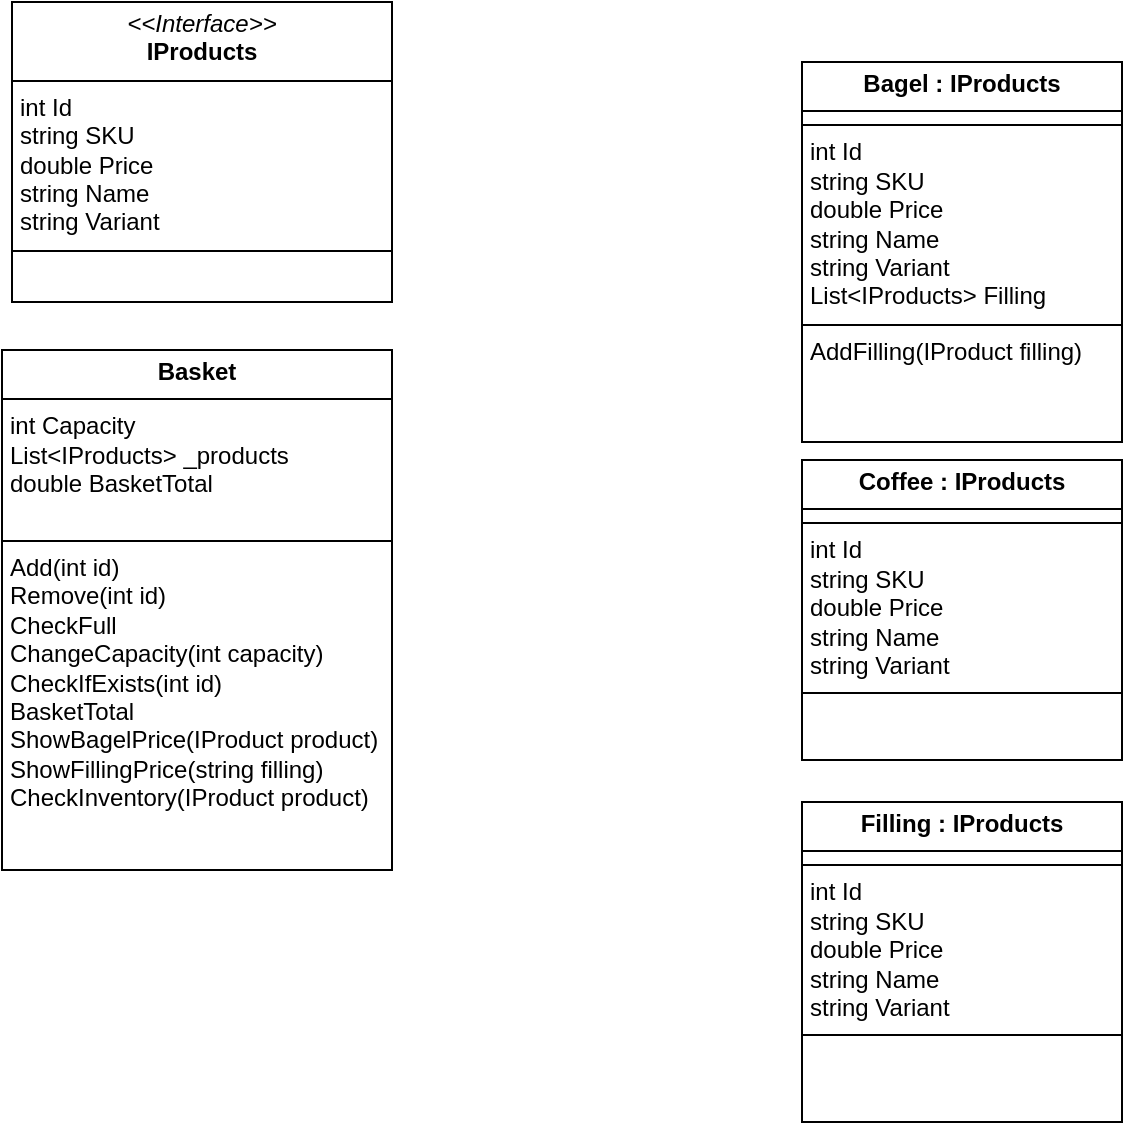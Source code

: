 <mxfile version="28.0.9">
  <diagram name="Page-1" id="a28c5Tnon3BvsTv6n62j">
    <mxGraphModel dx="2026" dy="1294" grid="1" gridSize="10" guides="1" tooltips="1" connect="1" arrows="1" fold="1" page="1" pageScale="1" pageWidth="850" pageHeight="1100" math="0" shadow="0">
      <root>
        <mxCell id="0" />
        <mxCell id="1" parent="0" />
        <mxCell id="ipX5e-c6kJlsvW6zGvgS-6" value="&lt;p style=&quot;margin:0px;margin-top:4px;text-align:center;&quot;&gt;&lt;i&gt;&amp;lt;&amp;lt;Interface&amp;gt;&amp;gt;&lt;/i&gt;&lt;br&gt;&lt;b&gt;IProducts&lt;/b&gt;&lt;/p&gt;&lt;hr size=&quot;1&quot; style=&quot;border-style:solid;&quot;&gt;&lt;p style=&quot;margin:0px;margin-left:4px;&quot;&gt;int Id&lt;/p&gt;&lt;p style=&quot;margin:0px;margin-left:4px;&quot;&gt;string SKU&lt;/p&gt;&lt;p style=&quot;margin:0px;margin-left:4px;&quot;&gt;double Price&lt;/p&gt;&lt;p style=&quot;margin:0px;margin-left:4px;&quot;&gt;string Name&lt;/p&gt;&lt;p style=&quot;margin:0px;margin-left:4px;&quot;&gt;string Variant&lt;/p&gt;&lt;hr size=&quot;1&quot; style=&quot;border-style:solid;&quot;&gt;&lt;p style=&quot;margin:0px;margin-left:4px;&quot;&gt;&lt;br&gt;&lt;/p&gt;" style="verticalAlign=top;align=left;overflow=fill;html=1;whiteSpace=wrap;" vertex="1" parent="1">
          <mxGeometry x="155" y="160" width="190" height="150" as="geometry" />
        </mxCell>
        <mxCell id="ipX5e-c6kJlsvW6zGvgS-7" value="&lt;p style=&quot;margin:0px;margin-top:4px;text-align:center;&quot;&gt;&lt;b&gt;Bagel :&amp;nbsp;&lt;/b&gt;&lt;b style=&quot;background-color: transparent; color: light-dark(rgb(0, 0, 0), rgb(255, 255, 255));&quot;&gt;IProducts&lt;/b&gt;&lt;/p&gt;&lt;hr size=&quot;1&quot; style=&quot;border-style:solid;&quot;&gt;&lt;hr style=&quot;border-style: solid;&quot; size=&quot;1&quot;&gt;&lt;p style=&quot;margin: 0px 0px 0px 4px;&quot;&gt;int Id&lt;/p&gt;&lt;p style=&quot;margin: 0px 0px 0px 4px;&quot;&gt;string SKU&lt;/p&gt;&lt;p style=&quot;margin: 0px 0px 0px 4px;&quot;&gt;double Price&lt;/p&gt;&lt;p style=&quot;margin: 0px 0px 0px 4px;&quot;&gt;string Name&lt;/p&gt;&lt;p style=&quot;margin: 0px 0px 0px 4px;&quot;&gt;string Variant&lt;/p&gt;&lt;p style=&quot;margin: 0px 0px 0px 4px;&quot;&gt;List&amp;lt;IProducts&amp;gt; Filling&lt;/p&gt;&lt;hr size=&quot;1&quot; style=&quot;border-style:solid;&quot;&gt;&lt;p style=&quot;margin:0px;margin-left:4px;&quot;&gt;&lt;span style=&quot;background-color: transparent; color: light-dark(rgb(0, 0, 0), rgb(255, 255, 255));&quot;&gt;AddFilling(IProduct filling)&lt;/span&gt;&lt;/p&gt;" style="verticalAlign=top;align=left;overflow=fill;html=1;whiteSpace=wrap;" vertex="1" parent="1">
          <mxGeometry x="550" y="190" width="160" height="190" as="geometry" />
        </mxCell>
        <mxCell id="ipX5e-c6kJlsvW6zGvgS-8" value="&lt;p style=&quot;margin:0px;margin-top:4px;text-align:center;&quot;&gt;&lt;b&gt;Filling :&amp;nbsp;&lt;/b&gt;&lt;b style=&quot;background-color: transparent; color: light-dark(rgb(0, 0, 0), rgb(255, 255, 255));&quot;&gt;IProducts&lt;/b&gt;&lt;/p&gt;&lt;hr size=&quot;1&quot; style=&quot;border-style:solid;&quot;&gt;&lt;hr style=&quot;border-style: solid;&quot; size=&quot;1&quot;&gt;&lt;p style=&quot;margin: 0px 0px 0px 4px;&quot;&gt;int Id&lt;/p&gt;&lt;p style=&quot;margin: 0px 0px 0px 4px;&quot;&gt;string SKU&lt;/p&gt;&lt;p style=&quot;margin: 0px 0px 0px 4px;&quot;&gt;&lt;span style=&quot;background-color: transparent; color: light-dark(rgb(0, 0, 0), rgb(255, 255, 255));&quot;&gt;double Price&lt;/span&gt;&lt;/p&gt;&lt;p style=&quot;margin: 0px 0px 0px 4px;&quot;&gt;string Name&lt;/p&gt;&lt;p style=&quot;margin: 0px 0px 0px 4px;&quot;&gt;string Variant&lt;/p&gt;&lt;hr size=&quot;1&quot; style=&quot;border-style:solid;&quot;&gt;&lt;p style=&quot;margin:0px;margin-left:4px;&quot;&gt;&lt;br&gt;&lt;/p&gt;" style="verticalAlign=top;align=left;overflow=fill;html=1;whiteSpace=wrap;" vertex="1" parent="1">
          <mxGeometry x="550" y="560" width="160" height="160" as="geometry" />
        </mxCell>
        <mxCell id="ipX5e-c6kJlsvW6zGvgS-9" value="&lt;p style=&quot;margin:0px;margin-top:4px;text-align:center;&quot;&gt;&lt;b&gt;Basket&lt;/b&gt;&lt;/p&gt;&lt;hr size=&quot;1&quot; style=&quot;border-style:solid;&quot;&gt;&lt;p style=&quot;margin:0px;margin-left:4px;&quot;&gt;int Capacity&lt;/p&gt;&lt;p style=&quot;margin:0px;margin-left:4px;&quot;&gt;List&amp;lt;IProducts&amp;gt; _products&lt;/p&gt;&lt;p style=&quot;margin:0px;margin-left:4px;&quot;&gt;double BasketTotal&lt;/p&gt;&lt;p style=&quot;margin:0px;margin-left:4px;&quot;&gt;&lt;br&gt;&lt;/p&gt;&lt;hr size=&quot;1&quot; style=&quot;border-style:solid;&quot;&gt;&lt;p style=&quot;margin:0px;margin-left:4px;&quot;&gt;Add(int id)&lt;/p&gt;&lt;p style=&quot;margin:0px;margin-left:4px;&quot;&gt;Remove(int id)&lt;/p&gt;&lt;p style=&quot;margin:0px;margin-left:4px;&quot;&gt;CheckFull&lt;/p&gt;&lt;p style=&quot;margin:0px;margin-left:4px;&quot;&gt;ChangeCapacity(int capacity)&lt;/p&gt;&lt;p style=&quot;margin:0px;margin-left:4px;&quot;&gt;CheckIfExists(int id)&lt;/p&gt;&lt;p style=&quot;margin:0px;margin-left:4px;&quot;&gt;BasketTotal&lt;/p&gt;&lt;p style=&quot;margin:0px;margin-left:4px;&quot;&gt;ShowBagelPrice(IProduct product)&lt;/p&gt;&lt;p style=&quot;margin:0px;margin-left:4px;&quot;&gt;ShowFillingPrice(string filling)&lt;/p&gt;&lt;p style=&quot;margin:0px;margin-left:4px;&quot;&gt;CheckInventory(IProduct product)&lt;/p&gt;&lt;p style=&quot;margin:0px;margin-left:4px;&quot;&gt;&lt;br&gt;&lt;/p&gt;&lt;p style=&quot;margin:0px;margin-left:4px;&quot;&gt;&lt;br&gt;&lt;/p&gt;" style="verticalAlign=top;align=left;overflow=fill;html=1;whiteSpace=wrap;" vertex="1" parent="1">
          <mxGeometry x="150" y="334" width="195" height="260" as="geometry" />
        </mxCell>
        <mxCell id="ipX5e-c6kJlsvW6zGvgS-10" value="&lt;p style=&quot;margin:0px;margin-top:4px;text-align:center;&quot;&gt;&lt;b&gt;Coffee :&amp;nbsp;&lt;/b&gt;&lt;b style=&quot;background-color: transparent; color: light-dark(rgb(0, 0, 0), rgb(255, 255, 255));&quot;&gt;IProducts&lt;/b&gt;&lt;/p&gt;&lt;hr size=&quot;1&quot; style=&quot;border-style:solid;&quot;&gt;&lt;hr style=&quot;border-style: solid;&quot; size=&quot;1&quot;&gt;&lt;p style=&quot;margin: 0px 0px 0px 4px;&quot;&gt;int Id&lt;/p&gt;&lt;p style=&quot;margin: 0px 0px 0px 4px;&quot;&gt;string SKU&lt;/p&gt;&lt;p style=&quot;margin: 0px 0px 0px 4px;&quot;&gt;double Price&lt;/p&gt;&lt;p style=&quot;margin: 0px 0px 0px 4px;&quot;&gt;string Name&lt;/p&gt;&lt;p style=&quot;margin: 0px 0px 0px 4px;&quot;&gt;string Variant&lt;/p&gt;&lt;hr size=&quot;1&quot; style=&quot;border-style:solid;&quot;&gt;&lt;p style=&quot;margin:0px;margin-left:4px;&quot;&gt;&lt;br&gt;&lt;/p&gt;" style="verticalAlign=top;align=left;overflow=fill;html=1;whiteSpace=wrap;" vertex="1" parent="1">
          <mxGeometry x="550" y="389" width="160" height="150" as="geometry" />
        </mxCell>
      </root>
    </mxGraphModel>
  </diagram>
</mxfile>
